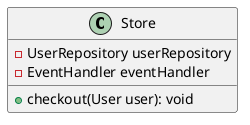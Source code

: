 @startuml

class Store {
   -UserRepository userRepository
   -EventHandler eventHandler
   +checkout(User user): void
}

@enduml
